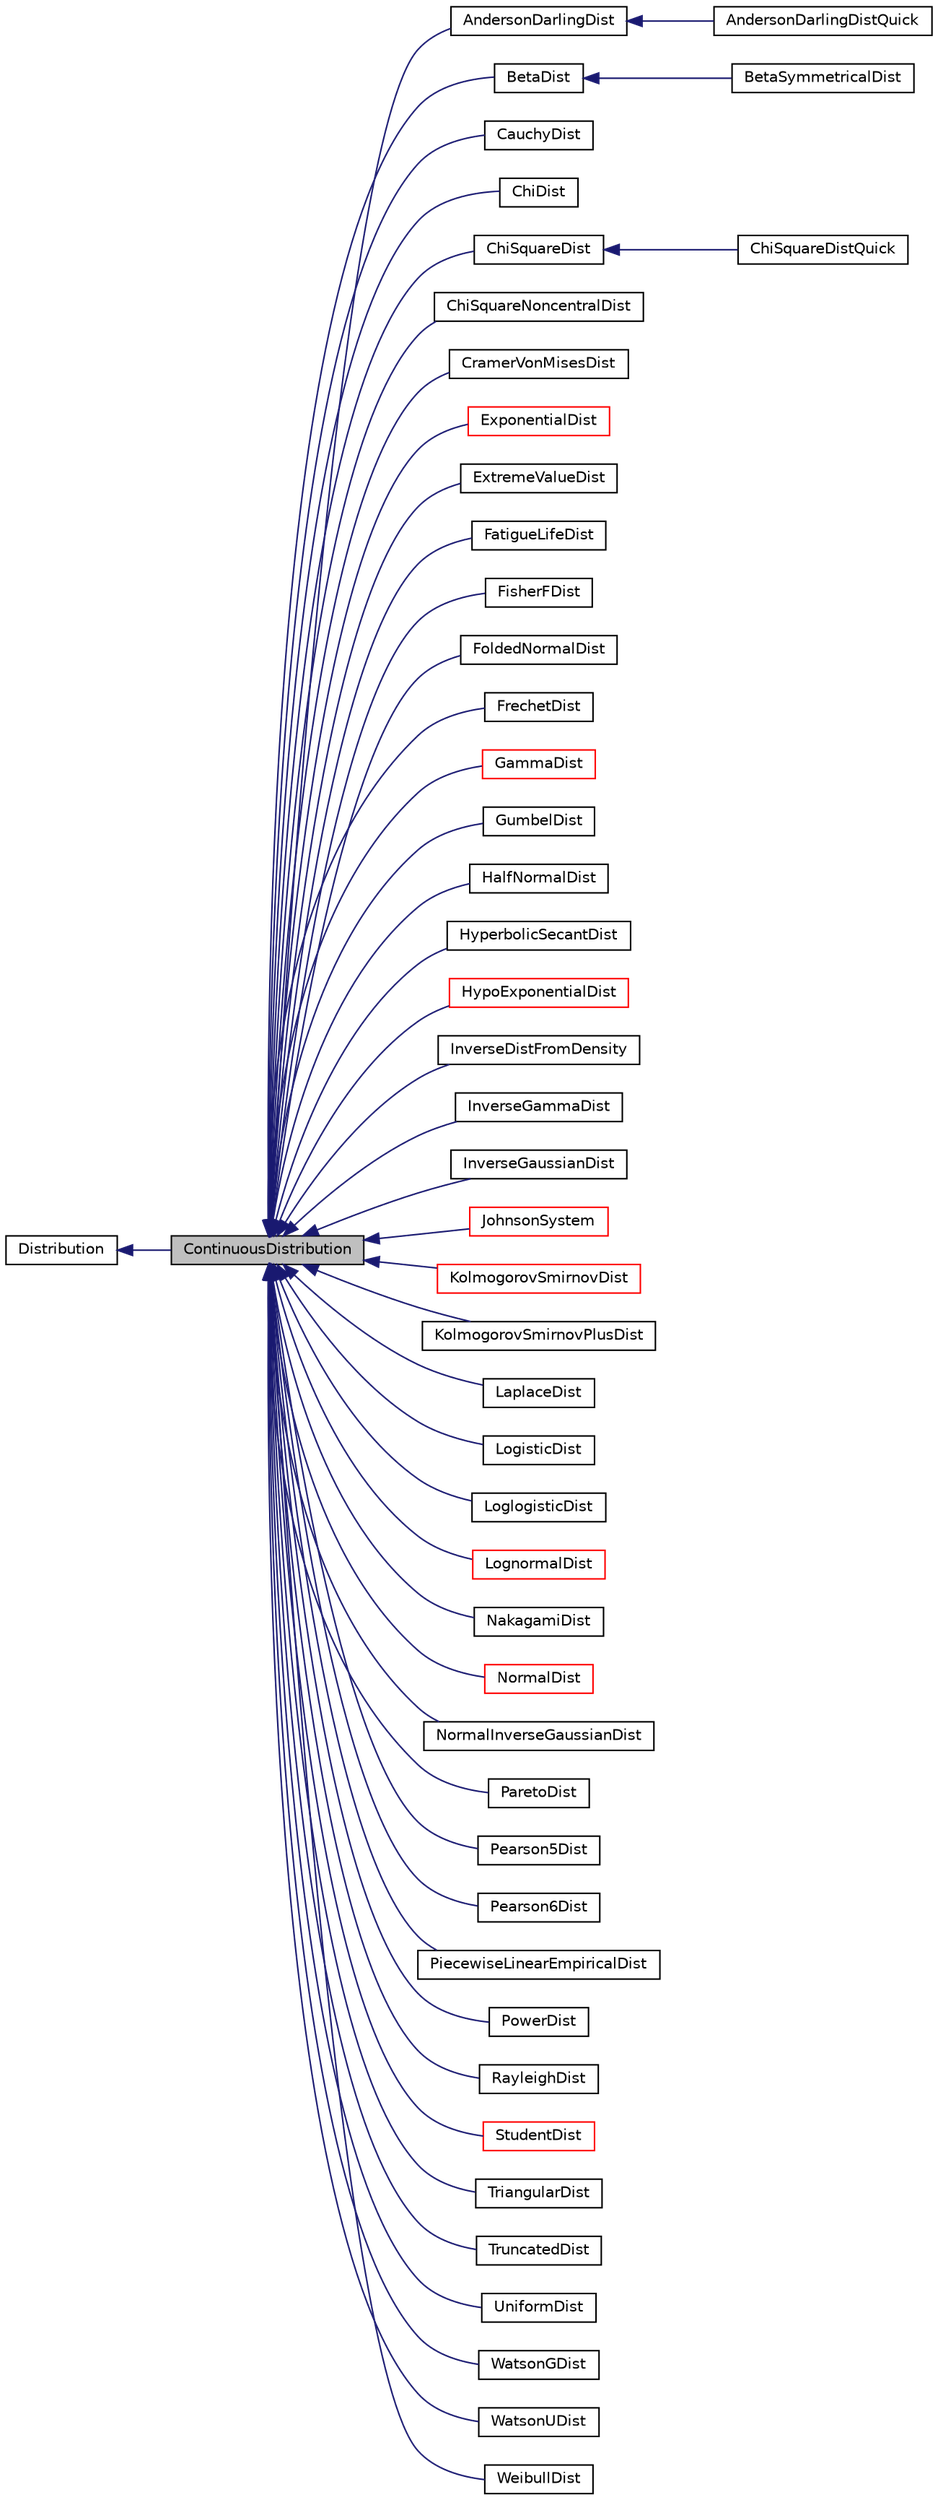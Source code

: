 digraph "ContinuousDistribution"
{
 // INTERACTIVE_SVG=YES
  bgcolor="transparent";
  edge [fontname="Helvetica",fontsize="10",labelfontname="Helvetica",labelfontsize="10"];
  node [fontname="Helvetica",fontsize="10",shape=record];
  rankdir="LR";
  Node0 [label="ContinuousDistribution",height=0.2,width=0.4,color="black", fillcolor="grey75", style="filled", fontcolor="black"];
  Node1 -> Node0 [dir="back",color="midnightblue",fontsize="10",style="solid",fontname="Helvetica"];
  Node1 [label="Distribution",height=0.2,width=0.4,color="black",URL="$d6/dd2/interfaceumontreal_1_1ssj_1_1probdist_1_1Distribution.html",tooltip="This interface should be implemented by all classes supporting discrete and continuous distributions..."];
  Node0 -> Node2 [dir="back",color="midnightblue",fontsize="10",style="solid",fontname="Helvetica"];
  Node2 [label="AndersonDarlingDist",height=0.2,width=0.4,color="black",URL="$d2/d19/classumontreal_1_1ssj_1_1probdist_1_1AndersonDarlingDist.html",tooltip="Extends the class ContinuousDistribution for the Anderson–Darling distribution (see ..."];
  Node2 -> Node3 [dir="back",color="midnightblue",fontsize="10",style="solid",fontname="Helvetica"];
  Node3 [label="AndersonDarlingDistQuick",height=0.2,width=0.4,color="black",URL="$d5/d6e/classumontreal_1_1ssj_1_1probdist_1_1AndersonDarlingDistQuick.html",tooltip="Extends the class AndersonDarlingDist for the Anderson–Darling distribution (see ..."];
  Node0 -> Node4 [dir="back",color="midnightblue",fontsize="10",style="solid",fontname="Helvetica"];
  Node4 [label="BetaDist",height=0.2,width=0.4,color="black",URL="$d4/d07/classumontreal_1_1ssj_1_1probdist_1_1BetaDist.html",tooltip="Extends the class ContinuousDistribution for the beta distribution   (page 210) with shape parameter..."];
  Node4 -> Node5 [dir="back",color="midnightblue",fontsize="10",style="solid",fontname="Helvetica"];
  Node5 [label="BetaSymmetricalDist",height=0.2,width=0.4,color="black",URL="$d4/d91/classumontreal_1_1ssj_1_1probdist_1_1BetaSymmetricalDist.html",tooltip="Specializes the class BetaDist to the case of a symmetrical beta distribution over the interval ..."];
  Node0 -> Node6 [dir="back",color="midnightblue",fontsize="10",style="solid",fontname="Helvetica"];
  Node6 [label="CauchyDist",height=0.2,width=0.4,color="black",URL="$d6/d94/classumontreal_1_1ssj_1_1probdist_1_1CauchyDist.html",tooltip="Extends the class ContinuousDistribution for the Cauchy distribution   (page 299) with location para..."];
  Node0 -> Node7 [dir="back",color="midnightblue",fontsize="10",style="solid",fontname="Helvetica"];
  Node7 [label="ChiDist",height=0.2,width=0.4,color="black",URL="$de/d70/classumontreal_1_1ssj_1_1probdist_1_1ChiDist.html",tooltip="Extends the class ContinuousDistribution for the chi distribution   (page 417) with shape parameter ..."];
  Node0 -> Node8 [dir="back",color="midnightblue",fontsize="10",style="solid",fontname="Helvetica"];
  Node8 [label="ChiSquareDist",height=0.2,width=0.4,color="black",URL="$df/d0c/classumontreal_1_1ssj_1_1probdist_1_1ChiSquareDist.html",tooltip="Extends the class ContinuousDistribution for the chi-square distribution with  degrees of freedom..."];
  Node8 -> Node9 [dir="back",color="midnightblue",fontsize="10",style="solid",fontname="Helvetica"];
  Node9 [label="ChiSquareDistQuick",height=0.2,width=0.4,color="black",URL="$d8/d33/classumontreal_1_1ssj_1_1probdist_1_1ChiSquareDistQuick.html",tooltip="Provides a variant of ChiSquareDist with faster but less accurate methods. "];
  Node0 -> Node10 [dir="back",color="midnightblue",fontsize="10",style="solid",fontname="Helvetica"];
  Node10 [label="ChiSquareNoncentralDist",height=0.2,width=0.4,color="black",URL="$d1/d13/classumontreal_1_1ssj_1_1probdist_1_1ChiSquareNoncentralDist.html",tooltip="Extends the class ContinuousDistribution for the noncentral chi-square distribution with  degrees of ..."];
  Node0 -> Node11 [dir="back",color="midnightblue",fontsize="10",style="solid",fontname="Helvetica"];
  Node11 [label="CramerVonMisesDist",height=0.2,width=0.4,color="black",URL="$df/d6c/classumontreal_1_1ssj_1_1probdist_1_1CramerVonMisesDist.html",tooltip="Extends the class ContinuousDistribution for the Cramér-von Mises distribution (see ..."];
  Node0 -> Node12 [dir="back",color="midnightblue",fontsize="10",style="solid",fontname="Helvetica"];
  Node12 [label="ExponentialDist",height=0.2,width=0.4,color="red",URL="$d6/d55/classumontreal_1_1ssj_1_1probdist_1_1ExponentialDist.html",tooltip="Extends the class ContinuousDistribution for the exponential distribution   (page 494) with mean  wh..."];
  Node0 -> Node14 [dir="back",color="midnightblue",fontsize="10",style="solid",fontname="Helvetica"];
  Node14 [label="ExtremeValueDist",height=0.2,width=0.4,color="black",URL="$d2/dfd/classumontreal_1_1ssj_1_1probdist_1_1ExtremeValueDist.html",tooltip="This class has been replaced by GumbelDist . "];
  Node0 -> Node15 [dir="back",color="midnightblue",fontsize="10",style="solid",fontname="Helvetica"];
  Node15 [label="FatigueLifeDist",height=0.2,width=0.4,color="black",URL="$d9/d36/classumontreal_1_1ssj_1_1probdist_1_1FatigueLifeDist.html",tooltip="Extends the class ContinuousDistribution for the fatigue life distribution   with location parameter..."];
  Node0 -> Node16 [dir="back",color="midnightblue",fontsize="10",style="solid",fontname="Helvetica"];
  Node16 [label="FisherFDist",height=0.2,width=0.4,color="black",URL="$d2/dba/classumontreal_1_1ssj_1_1probdist_1_1FisherFDist.html",tooltip="Extends the class ContinuousDistribution for the Fisher F distribution with  and  degrees of freedom..."];
  Node0 -> Node17 [dir="back",color="midnightblue",fontsize="10",style="solid",fontname="Helvetica"];
  Node17 [label="FoldedNormalDist",height=0.2,width=0.4,color="black",URL="$d7/d62/classumontreal_1_1ssj_1_1probdist_1_1FoldedNormalDist.html",tooltip="Extends the class ContinuousDistribution for the folded normal distribution with parameters  and ..."];
  Node0 -> Node18 [dir="back",color="midnightblue",fontsize="10",style="solid",fontname="Helvetica"];
  Node18 [label="FrechetDist",height=0.2,width=0.4,color="black",URL="$d4/d41/classumontreal_1_1ssj_1_1probdist_1_1FrechetDist.html",tooltip="Extends the class ContinuousDistribution for the Fréchet distribution   (page 3), with location parameter , scale parameter , and shape parameter , where we use the notation . "];
  Node0 -> Node19 [dir="back",color="midnightblue",fontsize="10",style="solid",fontname="Helvetica"];
  Node19 [label="GammaDist",height=0.2,width=0.4,color="red",URL="$d7/dfd/classumontreal_1_1ssj_1_1probdist_1_1GammaDist.html",tooltip="Extends the class ContinuousDistribution for the gamma distribution   (page 337) with shape paramete..."];
  Node0 -> Node22 [dir="back",color="midnightblue",fontsize="10",style="solid",fontname="Helvetica"];
  Node22 [label="GumbelDist",height=0.2,width=0.4,color="black",URL="$d0/d3b/classumontreal_1_1ssj_1_1probdist_1_1GumbelDist.html",tooltip="Extends the class ContinuousDistribution for the Gumbel distribution   (page 2), with location param..."];
  Node0 -> Node23 [dir="back",color="midnightblue",fontsize="10",style="solid",fontname="Helvetica"];
  Node23 [label="HalfNormalDist",height=0.2,width=0.4,color="black",URL="$d2/d2c/classumontreal_1_1ssj_1_1probdist_1_1HalfNormalDist.html",tooltip="Extends the class ContinuousDistribution for the half-normal distribution with parameters  and ..."];
  Node0 -> Node24 [dir="back",color="midnightblue",fontsize="10",style="solid",fontname="Helvetica"];
  Node24 [label="HyperbolicSecantDist",height=0.2,width=0.4,color="black",URL="$de/d5b/classumontreal_1_1ssj_1_1probdist_1_1HyperbolicSecantDist.html",tooltip="Extends the class ContinuousDistribution for the hyperbolic secant distribution with location paramet..."];
  Node0 -> Node25 [dir="back",color="midnightblue",fontsize="10",style="solid",fontname="Helvetica"];
  Node25 [label="HypoExponentialDist",height=0.2,width=0.4,color="red",URL="$da/d03/classumontreal_1_1ssj_1_1probdist_1_1HypoExponentialDist.html",tooltip="This class implements the hypoexponential distribution, also called the generalized Erlang distributi..."];
  Node0 -> Node28 [dir="back",color="midnightblue",fontsize="10",style="solid",fontname="Helvetica"];
  Node28 [label="InverseDistFromDensity",height=0.2,width=0.4,color="black",URL="$d6/d41/classumontreal_1_1ssj_1_1probdist_1_1InverseDistFromDensity.html",tooltip="Implements a method for computing the inverse of an arbitrary continuous distribution function when o..."];
  Node0 -> Node29 [dir="back",color="midnightblue",fontsize="10",style="solid",fontname="Helvetica"];
  Node29 [label="InverseGammaDist",height=0.2,width=0.4,color="black",URL="$d7/d35/classumontreal_1_1ssj_1_1probdist_1_1InverseGammaDist.html",tooltip="Extends the class ContinuousDistribution for the inverse gamma distribution with shape parameter  and..."];
  Node0 -> Node30 [dir="back",color="midnightblue",fontsize="10",style="solid",fontname="Helvetica"];
  Node30 [label="InverseGaussianDist",height=0.2,width=0.4,color="black",URL="$db/d0b/classumontreal_1_1ssj_1_1probdist_1_1InverseGaussianDist.html",tooltip="Extends the class ContinuousDistribution for the inverse Gaussian distribution with location paramete..."];
  Node0 -> Node31 [dir="back",color="midnightblue",fontsize="10",style="solid",fontname="Helvetica"];
  Node31 [label="JohnsonSystem",height=0.2,width=0.4,color="red",URL="$d0/d84/classumontreal_1_1ssj_1_1probdist_1_1JohnsonSystem.html",tooltip="This class contains common parameters and methods for the Johnson system of distributions ..."];
  Node0 -> Node35 [dir="back",color="midnightblue",fontsize="10",style="solid",fontname="Helvetica"];
  Node35 [label="KolmogorovSmirnovDist",height=0.2,width=0.4,color="red",URL="$de/d46/classumontreal_1_1ssj_1_1probdist_1_1KolmogorovSmirnovDist.html",tooltip="Extends the class ContinuousDistribution for the Kolmogorov-Smirnov distribution with parameter   ..."];
  Node0 -> Node37 [dir="back",color="midnightblue",fontsize="10",style="solid",fontname="Helvetica"];
  Node37 [label="KolmogorovSmirnovPlusDist",height=0.2,width=0.4,color="black",URL="$d2/d49/classumontreal_1_1ssj_1_1probdist_1_1KolmogorovSmirnovPlusDist.html",tooltip="Extends the class ContinuousDistribution for the Kolmogorov–Smirnov+ distribution (see ..."];
  Node0 -> Node38 [dir="back",color="midnightblue",fontsize="10",style="solid",fontname="Helvetica"];
  Node38 [label="LaplaceDist",height=0.2,width=0.4,color="black",URL="$da/dc7/classumontreal_1_1ssj_1_1probdist_1_1LaplaceDist.html",tooltip="Extends the class ContinuousDistribution for the Laplace distribution (see, e.g.,   (page 165))..."];
  Node0 -> Node39 [dir="back",color="midnightblue",fontsize="10",style="solid",fontname="Helvetica"];
  Node39 [label="LogisticDist",height=0.2,width=0.4,color="black",URL="$db/d07/classumontreal_1_1ssj_1_1probdist_1_1LogisticDist.html",tooltip="Extends the class ContinuousDistribution for the logistic distribution (e.g.,   (page 115))..."];
  Node0 -> Node40 [dir="back",color="midnightblue",fontsize="10",style="solid",fontname="Helvetica"];
  Node40 [label="LoglogisticDist",height=0.2,width=0.4,color="black",URL="$d8/d9e/classumontreal_1_1ssj_1_1probdist_1_1LoglogisticDist.html",tooltip="Extends the class ContinuousDistribution for the Log-Logistic distribution with shape parameter  and ..."];
  Node0 -> Node41 [dir="back",color="midnightblue",fontsize="10",style="solid",fontname="Helvetica"];
  Node41 [label="LognormalDist",height=0.2,width=0.4,color="red",URL="$df/d2a/classumontreal_1_1ssj_1_1probdist_1_1LognormalDist.html",tooltip="Extends the class ContinuousDistribution for the lognormal distribution  . "];
  Node0 -> Node43 [dir="back",color="midnightblue",fontsize="10",style="solid",fontname="Helvetica"];
  Node43 [label="NakagamiDist",height=0.2,width=0.4,color="black",URL="$d5/d04/classumontreal_1_1ssj_1_1probdist_1_1NakagamiDist.html",tooltip="Extends the class ContinuousDistribution for the Nakagami distribution with location parameter ..."];
  Node0 -> Node44 [dir="back",color="midnightblue",fontsize="10",style="solid",fontname="Helvetica"];
  Node44 [label="NormalDist",height=0.2,width=0.4,color="red",URL="$d9/d24/classumontreal_1_1ssj_1_1probdist_1_1NormalDist.html",tooltip="Extends the class ContinuousDistribution for the normal distribution (e.g.,   (page 80))..."];
  Node0 -> Node46 [dir="back",color="midnightblue",fontsize="10",style="solid",fontname="Helvetica"];
  Node46 [label="NormalInverseGaussianDist",height=0.2,width=0.4,color="black",URL="$d1/dcb/classumontreal_1_1ssj_1_1probdist_1_1NormalInverseGaussianDist.html",tooltip="Extends the class ContinuousDistribution for the normal inverse gaussian distribution with location p..."];
  Node0 -> Node47 [dir="back",color="midnightblue",fontsize="10",style="solid",fontname="Helvetica"];
  Node47 [label="ParetoDist",height=0.2,width=0.4,color="black",URL="$d0/d98/classumontreal_1_1ssj_1_1probdist_1_1ParetoDist.html",tooltip="Extends the class ContinuousDistribution for a distribution from the Pareto family, with shape parameter  and location parameter    (page 574). "];
  Node0 -> Node48 [dir="back",color="midnightblue",fontsize="10",style="solid",fontname="Helvetica"];
  Node48 [label="Pearson5Dist",height=0.2,width=0.4,color="black",URL="$d2/d34/classumontreal_1_1ssj_1_1probdist_1_1Pearson5Dist.html",tooltip="THIS CLASS HAS BEEN RENAMED InverseGammaDist . "];
  Node0 -> Node49 [dir="back",color="midnightblue",fontsize="10",style="solid",fontname="Helvetica"];
  Node49 [label="Pearson6Dist",height=0.2,width=0.4,color="black",URL="$d0/d0f/classumontreal_1_1ssj_1_1probdist_1_1Pearson6Dist.html",tooltip="Extends the class ContinuousDistribution for the Pearson type VI distribution with shape parameters  ..."];
  Node0 -> Node50 [dir="back",color="midnightblue",fontsize="10",style="solid",fontname="Helvetica"];
  Node50 [label="PiecewiseLinearEmpiricalDist",height=0.2,width=0.4,color="black",URL="$da/dc9/classumontreal_1_1ssj_1_1probdist_1_1PiecewiseLinearEmpiricalDist.html",tooltip="Extends the class ContinuousDistribution for a piecewise-linear approximation of the empirical distri..."];
  Node0 -> Node51 [dir="back",color="midnightblue",fontsize="10",style="solid",fontname="Helvetica"];
  Node51 [label="PowerDist",height=0.2,width=0.4,color="black",URL="$d5/d01/classumontreal_1_1ssj_1_1probdist_1_1PowerDist.html",tooltip="Extends the class ContinuousDistribution for the power distribution   (page 161) with shape paramete..."];
  Node0 -> Node52 [dir="back",color="midnightblue",fontsize="10",style="solid",fontname="Helvetica"];
  Node52 [label="RayleighDist",height=0.2,width=0.4,color="black",URL="$d0/d6b/classumontreal_1_1ssj_1_1probdist_1_1RayleighDist.html",tooltip="This class extends the class ContinuousDistribution for the Rayleigh distribution   with location pa..."];
  Node0 -> Node53 [dir="back",color="midnightblue",fontsize="10",style="solid",fontname="Helvetica"];
  Node53 [label="StudentDist",height=0.2,width=0.4,color="red",URL="$d7/d9f/classumontreal_1_1ssj_1_1probdist_1_1StudentDist.html",tooltip="Extends the class ContinuousDistribution for the Student -distribution   (page 362) with  degrees of..."];
  Node0 -> Node55 [dir="back",color="midnightblue",fontsize="10",style="solid",fontname="Helvetica"];
  Node55 [label="TriangularDist",height=0.2,width=0.4,color="black",URL="$d4/d92/classumontreal_1_1ssj_1_1probdist_1_1TriangularDist.html",tooltip="Extends the class ContinuousDistribution for the triangular distribution (see   (page 297) and   (p..."];
  Node0 -> Node56 [dir="back",color="midnightblue",fontsize="10",style="solid",fontname="Helvetica"];
  Node56 [label="TruncatedDist",height=0.2,width=0.4,color="black",URL="$d9/df4/classumontreal_1_1ssj_1_1probdist_1_1TruncatedDist.html",tooltip="This container class takes an arbitrary continuous distribution and truncates it to an interval ..."];
  Node0 -> Node57 [dir="back",color="midnightblue",fontsize="10",style="solid",fontname="Helvetica"];
  Node57 [label="UniformDist",height=0.2,width=0.4,color="black",URL="$da/de8/classumontreal_1_1ssj_1_1probdist_1_1UniformDist.html",tooltip="Extends the class ContinuousDistribution for the uniform distribution   (page 276) over the interval..."];
  Node0 -> Node58 [dir="back",color="midnightblue",fontsize="10",style="solid",fontname="Helvetica"];
  Node58 [label="WatsonGDist",height=0.2,width=0.4,color="black",URL="$de/de7/classumontreal_1_1ssj_1_1probdist_1_1WatsonGDist.html",tooltip="Extends the class ContinuousDistribution for the Watson  distribution (see ,  ). ..."];
  Node0 -> Node59 [dir="back",color="midnightblue",fontsize="10",style="solid",fontname="Helvetica"];
  Node59 [label="WatsonUDist",height=0.2,width=0.4,color="black",URL="$da/d81/classumontreal_1_1ssj_1_1probdist_1_1WatsonUDist.html",tooltip="Extends the class ContinuousDistribution for the Watson U distribution (see , ,  ). "];
  Node0 -> Node60 [dir="back",color="midnightblue",fontsize="10",style="solid",fontname="Helvetica"];
  Node60 [label="WeibullDist",height=0.2,width=0.4,color="black",URL="$d1/db1/classumontreal_1_1ssj_1_1probdist_1_1WeibullDist.html",tooltip="This class extends the class ContinuousDistribution for the Weibull distribution   (page 628) with s..."];
}
